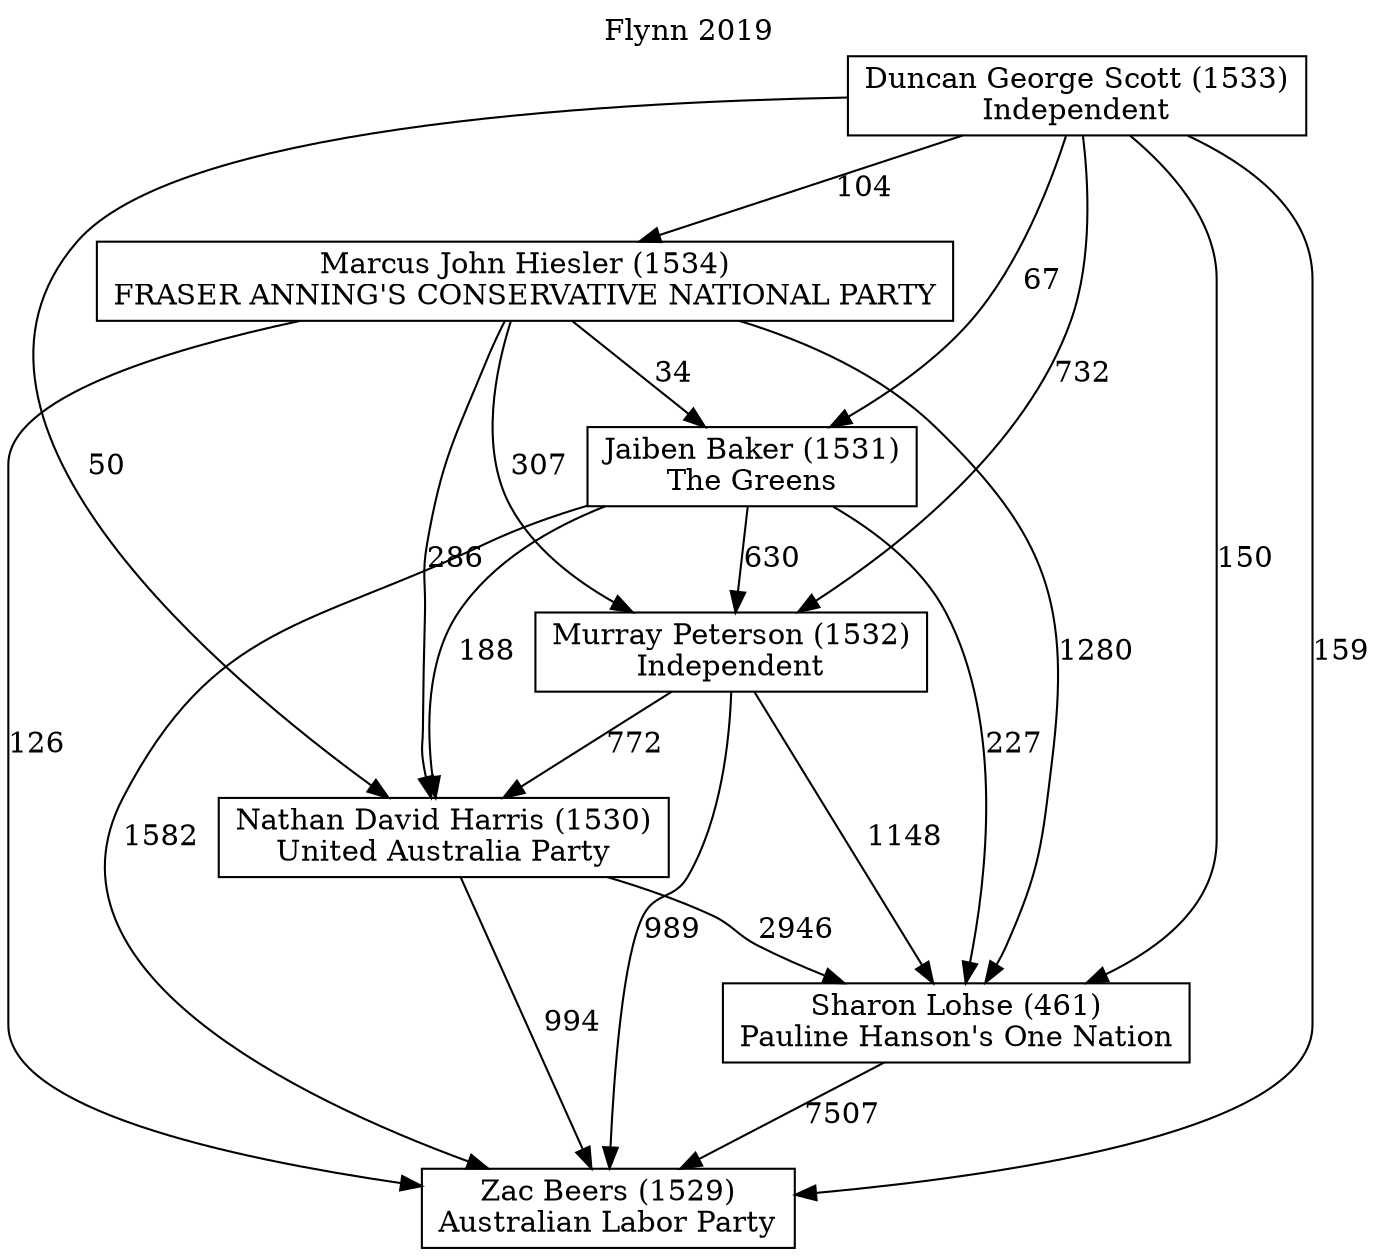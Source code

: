 // House preference flow
digraph "Zac Beers (1529)_Flynn_2019" {
	graph [label="Flynn 2019" labelloc=t mclimit=10]
	node [shape=box]
	"Duncan George Scott (1533)" [label="Duncan George Scott (1533)
Independent"]
	"Jaiben Baker (1531)" [label="Jaiben Baker (1531)
The Greens"]
	"Marcus John Hiesler (1534)" [label="Marcus John Hiesler (1534)
FRASER ANNING'S CONSERVATIVE NATIONAL PARTY"]
	"Murray Peterson (1532)" [label="Murray Peterson (1532)
Independent"]
	"Nathan David Harris (1530)" [label="Nathan David Harris (1530)
United Australia Party"]
	"Sharon Lohse (461)" [label="Sharon Lohse (461)
Pauline Hanson's One Nation"]
	"Zac Beers (1529)" [label="Zac Beers (1529)
Australian Labor Party"]
	"Duncan George Scott (1533)" -> "Jaiben Baker (1531)" [label=67]
	"Duncan George Scott (1533)" -> "Marcus John Hiesler (1534)" [label=104]
	"Duncan George Scott (1533)" -> "Murray Peterson (1532)" [label=732]
	"Duncan George Scott (1533)" -> "Nathan David Harris (1530)" [label=50]
	"Duncan George Scott (1533)" -> "Sharon Lohse (461)" [label=150]
	"Duncan George Scott (1533)" -> "Zac Beers (1529)" [label=159]
	"Jaiben Baker (1531)" -> "Murray Peterson (1532)" [label=630]
	"Jaiben Baker (1531)" -> "Nathan David Harris (1530)" [label=188]
	"Jaiben Baker (1531)" -> "Sharon Lohse (461)" [label=227]
	"Jaiben Baker (1531)" -> "Zac Beers (1529)" [label=1582]
	"Marcus John Hiesler (1534)" -> "Jaiben Baker (1531)" [label=34]
	"Marcus John Hiesler (1534)" -> "Murray Peterson (1532)" [label=307]
	"Marcus John Hiesler (1534)" -> "Nathan David Harris (1530)" [label=286]
	"Marcus John Hiesler (1534)" -> "Sharon Lohse (461)" [label=1280]
	"Marcus John Hiesler (1534)" -> "Zac Beers (1529)" [label=126]
	"Murray Peterson (1532)" -> "Nathan David Harris (1530)" [label=772]
	"Murray Peterson (1532)" -> "Sharon Lohse (461)" [label=1148]
	"Murray Peterson (1532)" -> "Zac Beers (1529)" [label=989]
	"Nathan David Harris (1530)" -> "Sharon Lohse (461)" [label=2946]
	"Nathan David Harris (1530)" -> "Zac Beers (1529)" [label=994]
	"Sharon Lohse (461)" -> "Zac Beers (1529)" [label=7507]
}
